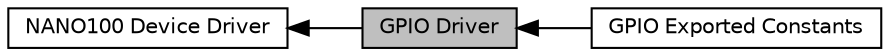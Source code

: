 digraph "GPIO Driver"
{
  edge [fontname="Helvetica",fontsize="10",labelfontname="Helvetica",labelfontsize="10"];
  node [fontname="Helvetica",fontsize="10",shape=box];
  rankdir=LR;
  Node2 [label="NANO100 Device Driver",height=0.2,width=0.4,color="black", fillcolor="white", style="filled",URL="$d5/d3c/group___n_a_n_o100___device___driver.html",tooltip=" "];
  Node1 [label="GPIO Driver",height=0.2,width=0.4,color="black", fillcolor="grey75", style="filled", fontcolor="black",tooltip=" "];
  Node3 [label="GPIO Exported Constants",height=0.2,width=0.4,color="black", fillcolor="white", style="filled",URL="$d6/d09/group___n_a_n_o100___g_p_i_o___e_x_p_o_r_t_e_d___c_o_n_s_t_a_n_t_s.html",tooltip=" "];
  Node2->Node1 [shape=plaintext, dir="back", style="solid"];
  Node1->Node3 [shape=plaintext, dir="back", style="solid"];
}
